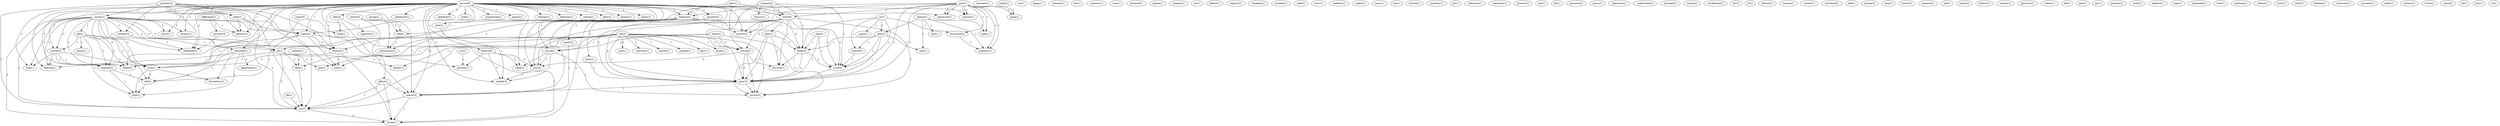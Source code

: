 digraph G {
  home [ label="home(3)" ];
  death [ label="death(2)" ];
  house [ label="house(2)" ];
  school [ label="school(6)" ];
  access [ label="access(2)" ];
  decrease [ label="decrease(1)" ];
  problem [ label="problem(3)" ];
  claim [ label="claim(1)" ];
  causes [ label="causes(1)" ];
  number [ label="number(2)" ];
  address [ label="address(3)" ];
  claim [ label="claim(1)" ];
  childhood [ label="childhood(3)" ];
  heart [ label="heart(4)" ];
  disease [ label="disease(7)" ];
  auto [ label="auto(1)" ];
  cancer [ label="cancer(3)" ];
  try [ label="try(3)" ];
  buddy [ label="buddy(1)" ];
  isn [ label="isn(1)" ];
  keeps [ label="keeps(1)" ];
  homicide [ label="homicide(2)" ];
  call [ label="call(2)" ];
  go [ label="go(1)" ];
  chronic [ label="chronic(1)" ];
  suicide [ label="suicide(2)" ];
  lung [ label="lung(1)" ];
  diabetes [ label="diabetes(2)" ];
  worry [ label="worry(1)" ];
  infection [ label="infection(1)" ];
  liver [ label="liver(2)" ];
  tell [ label="tell(3)" ];
  stroke [ label="stroke(1)" ];
  reminds [ label="reminds(1)" ];
  live [ label="live(1)" ];
  someone [ label="someone(1)" ];
  cause [ label="cause(5)" ];
  food [ label="food(2)" ];
  person [ label="person(9)" ];
  definition [ label="definition(1)" ];
  hold [ label="hold(1)" ];
  concentrate [ label="concentrate(1)" ];
  enemy [ label="enemy(1)" ];
  child [ label="child(2)" ];
  gunshot [ label="gunshot(3)" ];
  falls [ label="falls(2)" ];
  attempt [ label="attempt(1)" ];
  bedroom [ label="bedroom(1)" ];
  violence [ label="violence(5)" ];
  youth [ label="youth(6)" ];
  priority [ label="priority(1)" ];
  firearm [ label="firearm(6)" ];
  vehicle [ label="vehicle(1)" ];
  teach [ label="teach(2)" ];
  blew [ label="blew(1)" ];
  expressed [ label="expressed(1)" ];
  drawer [ label="drawer(1)" ];
  concern [ label="concern(1)" ];
  motor [ label="motor(1)" ];
  affect [ label="affect(2)" ];
  gun [ label="gun(15)" ];
  addresses [ label="addresses(1)" ];
  year [ label="year(3)" ];
  handle [ label="handle(3)" ];
  case [ label="case(1)" ];
  declared [ label="declared(1)" ];
  cphv [ label="cphv(2)" ];
  planet [ label="planet(1)" ];
  cdc [ label="cdc(3)" ];
  care [ label="care(1)" ];
  convince [ label="convince(1)" ];
  bother [ label="bother(1)" ];
  carried [ label="carried(1)" ];
  nothing [ label="nothing(1)" ];
  poll [ label="poll(1)" ];
  take [ label="take(1)" ];
  fact [ label="fact(1)" ];
  know [ label="know(1)" ];
  surgeon [ label="surgeon(1)" ];
  car [ label="car(1)" ];
  department [ label="department(1)" ];
  stop [ label="stop(1)" ];
  foundation [ label="foundation(3)" ];
  debate [ label="debate(1)" ];
  registry [ label="registry(1)" ];
  handgun [ label="handgun(1)" ];
  accident [ label="accident(1)" ];
  police [ label="police(1)" ];
  right [ label="right(1)" ];
  news [ label="news(1)" ];
  respond [ label="respond(3)" ];
  discuss [ label="discuss(1)" ];
  make [ label="make(4)" ];
  issue [ label="issue(5)" ];
  confirms [ label="confirms(1)" ];
  makes [ label="makes(1)" ];
  sense [ label="sense(1)" ];
  trip [ label="trip(1)" ];
  difference [ label="difference(2)" ];
  severity [ label="severity(2)" ];
  talk [ label="talk(1)" ];
  information [ label="information(1)" ];
  everett [ label="everett(1)" ];
  academy [ label="academy(1)" ];
  please [ label="please(2)" ];
  read [ label="read(1)" ];
  quit [ label="quit(1)" ];
  time [ label="time(2)" ];
  sentence [ label="sentence(1)" ];
  shit [ label="shit(1)" ];
  post [ label="post(1)" ];
  discussion [ label="discussion(3)" ];
  jump [ label="jump(1)" ];
  center [ label="center(3)" ];
  talk [ label="talk(2)" ];
  percent [ label="percent(1)" ];
  state [ label="state(1)" ];
  re [ label="re(1)" ];
  space [ label="space(1)" ];
  control [ label="control(3)" ];
  joy [ label="joy(1)" ];
  reference [ label="reference(1)" ];
  ingestion [ label="ingestion(1)" ];
  statement [ label="statement(1)" ];
  prevent [ label="prevent(1)" ];
  day [ label="day(1)" ];
  ucr [ label="ucr(2)" ];
  health [ label="health(2)" ];
  bill [ label="bill(1)" ];
  presence [ label="presence(2)" ];
  guess [ label="guess(1)" ];
  ignorance [ label="ignorance(1)" ];
  group [ label="group(2)" ];
  understand [ label="understand(1)" ];
  assumed [ label="assumed(1)" ];
  council [ label="council(1)" ];
  need [ label="need(1)" ];
  discover [ label="discover(1)" ];
  verification [ label="verification(2)" ];
  hiv [ label="hiv(1)" ];
  th [ label="th(1)" ];
  fashion [ label="fashion(1)" ];
  trauma [ label="trauma(1)" ];
  context [ label="context(1)" ];
  cleveland [ label="cleveland(2)" ];
  post [ label="post(1)" ];
  hell [ label="hell(1)" ];
  anyone [ label="anyone(2)" ];
  koop [ label="koop(1)" ];
  future [ label="future(1)" ];
  research [ label="research(1)" ];
  confuse [ label="confuse(1)" ];
  ask [ label="ask(1)" ];
  report [ label="report(2)" ];
  believe [ label="believe(1)" ];
  contact [ label="contact(1)" ];
  physicist [ label="physicist(1)" ];
  rodney [ label="rodney(1)" ];
  kill [ label="kill(1)" ];
  gmt [ label="gmt(1)" ];
  apr [ label="apr(1)" ];
  idea [ label="idea(2)" ];
  purpose [ label="purpose(1)" ];
  verify [ label="verify(1)" ];
  addition [ label="addition(1)" ];
  hope [ label="hope(1)" ];
  responded [ label="responded(1)" ];
  ratio [ label="ratio(1)" ];
  anything [ label="anything(1)" ];
  clinton [ label="clinton(1)" ];
  trust [ label="trust(1)" ];
  study [ label="study(1)" ];
  thinking [ label="thinking(1)" ];
  university [ label="university(1)" ];
  innuendo [ label="innuendo(1)" ];
  safety [ label="safety(1)" ];
  archive [ label="archive(1)" ];
  wrote [ label="wrote(1)" ];
  fbi [ label="fbi(1)" ];
  crime [ label="crime(2)" ];
  lot [ label="lot(1)" ];
  buy [ label="buy(1)" ];
  ve [ label="ve(2)" ];
  home -> death [ label="1" ];
  home -> house [ label="2" ];
  home -> school [ label="2" ];
  home -> access [ label="2" ];
  problem -> claim [ label="1" ];
  problem -> causes [ label="1" ];
  problem -> number [ label="1" ];
  problem -> address [ label="1" ];
  problem -> claim [ label="1" ];
  problem -> childhood [ label="1" ];
  problem -> heart [ label="1" ];
  problem -> disease [ label="1" ];
  problem -> auto [ label="1" ];
  problem -> cancer [ label="1" ];
  problem -> try [ label="1" ];
  claim -> address [ label="1" ];
  claim -> try [ label="1" ];
  causes -> number [ label="1" ];
  causes -> homicide [ label="2" ];
  causes -> call [ label="1" ];
  causes -> go [ label="1" ];
  causes -> chronic [ label="2" ];
  causes -> suicide [ label="3" ];
  causes -> lung [ label="2" ];
  causes -> diabetes [ label="2" ];
  causes -> death [ label="1" ];
  causes -> worry [ label="2" ];
  causes -> infection [ label="2" ];
  causes -> childhood [ label="2" ];
  causes -> heart [ label="2" ];
  causes -> disease [ label="2" ];
  causes -> liver [ label="2" ];
  causes -> tell [ label="1" ];
  causes -> cancer [ label="2" ];
  causes -> try [ label="2" ];
  causes -> stroke [ label="2" ];
  number -> childhood [ label="1" ];
  cause -> death [ label="1" ];
  cause -> food [ label="1" ];
  person -> definition [ label="1" ];
  person -> hold [ label="1" ];
  person -> concentrate [ label="1" ];
  person -> homicide [ label="1" ];
  person -> enemy [ label="1" ];
  person -> chronic [ label="1" ];
  person -> suicide [ label="1" ];
  person -> lung [ label="1" ];
  person -> child [ label="1" ];
  person -> gunshot [ label="1" ];
  person -> address [ label="1" ];
  person -> falls [ label="1" ];
  person -> attempt [ label="1" ];
  person -> bedroom [ label="1" ];
  person -> diabetes [ label="1" ];
  person -> violence [ label="1" ];
  person -> worry [ label="1" ];
  person -> youth [ label="1" ];
  person -> infection [ label="1" ];
  person -> childhood [ label="2" ];
  person -> priority [ label="1" ];
  person -> heart [ label="1" ];
  person -> house [ label="1" ];
  person -> firearm [ label="1" ];
  person -> vehicle [ label="1" ];
  person -> disease [ label="1" ];
  person -> teach [ label="1" ];
  person -> blew [ label="1" ];
  person -> expressed [ label="1" ];
  person -> drawer [ label="1" ];
  person -> concern [ label="1" ];
  person -> liver [ label="1" ];
  person -> motor [ label="1" ];
  person -> affect [ label="2" ];
  person -> gun [ label="2" ];
  person -> addresses [ label="1" ];
  person -> cancer [ label="1" ];
  person -> year [ label="2" ];
  person -> try [ label="1" ];
  person -> stroke [ label="1" ];
  person -> handle [ label="1" ];
  cphv -> youth [ label="1" ];
  cphv -> school [ label="1" ];
  cphv -> year [ label="1" ];
  cdc -> care [ label="1" ];
  cdc -> convince [ label="1" ];
  cdc -> go [ label="1" ];
  cdc -> bother [ label="1" ];
  cdc -> carried [ label="1" ];
  cdc -> nothing [ label="1" ];
  cdc -> poll [ label="1" ];
  cdc -> house [ label="1" ];
  cdc -> school [ label="2" ];
  cdc -> take [ label="1" ];
  cdc -> fact [ label="1" ];
  cdc -> know [ label="1" ];
  cdc -> gun [ label="1" ];
  cdc -> access [ label="1" ];
  cdc -> try [ label="1" ];
  homicide -> department [ label="1" ];
  homicide -> infection [ label="1" ];
  homicide -> tell [ label="1" ];
  homicide -> stop [ label="1" ];
  homicide -> foundation [ label="1" ];
  call -> go [ label="1" ];
  call -> suicide [ label="1" ];
  call -> diabetes [ label="1" ];
  call -> death [ label="1" ];
  call -> police [ label="1" ];
  call -> liver [ label="1" ];
  call -> stop [ label="1" ];
  respond -> discuss [ label="1" ];
  respond -> violence [ label="1" ];
  respond -> youth [ label="1" ];
  respond -> make [ label="1" ];
  respond -> issue [ label="1" ];
  respond -> gun [ label="1" ];
  go -> bother [ label="2" ];
  go -> death [ label="1" ];
  go -> poll [ label="2" ];
  go -> take [ label="2" ];
  go -> try [ label="2" ];
  difference -> severity [ label="1" ];
  difference -> address [ label="1" ];
  talk -> information [ label="1" ];
  please -> read [ label="1" ];
  please -> quit [ label="1" ];
  please -> time [ label="1" ];
  please -> sentence [ label="1" ];
  please -> shit [ label="1" ];
  suicide -> lung [ label="1" ];
  suicide -> diabetes [ label="1" ];
  suicide -> death [ label="1" ];
  suicide -> infection [ label="1" ];
  suicide -> liver [ label="1" ];
  post -> violence [ label="1" ];
  post -> read [ label="1" ];
  post -> discussion [ label="1" ];
  post -> youth [ label="1" ];
  post -> priority [ label="1" ];
  post -> sentence [ label="1" ];
  post -> jump [ label="1" ];
  post -> expressed [ label="1" ];
  post -> concern [ label="1" ];
  post -> gun [ label="1" ];
  center -> information [ label="1" ];
  center -> talk [ label="1" ];
  center -> percent [ label="1" ];
  severity -> childhood [ label="1" ];
  child -> handle [ label="1" ];
  gunshot -> state [ label="1" ];
  re -> space [ label="1" ];
  re -> discussion [ label="1" ];
  re -> time [ label="1" ];
  re -> control [ label="1" ];
  re -> make [ label="1" ];
  re -> issue [ label="1" ];
  claim -> try [ label="1" ];
  falls -> ingestion [ label="1" ];
  falls -> food [ label="1" ];
  diabetes -> tell [ label="1" ];
  diabetes -> stop [ label="1" ];
  ucr -> percent [ label="1" ];
  violence -> information [ label="1" ];
  violence -> talk [ label="1" ];
  violence -> priority [ label="1" ];
  violence -> heart [ label="1" ];
  violence -> disease [ label="1" ];
  violence -> auto [ label="1" ];
  violence -> make [ label="1" ];
  violence -> health [ label="1" ];
  violence -> issue [ label="1" ];
  violence -> cancer [ label="1" ];
  group -> talk [ label="1" ];
  discussion -> sentence [ label="1" ];
  youth -> priority [ label="1" ];
  youth -> school [ label="2" ];
  youth -> need [ label="1" ];
  youth -> make [ label="3" ];
  youth -> issue [ label="2" ];
  youth -> gun [ label="4" ];
  youth -> access [ label="1" ];
  youth -> year [ label="1" ];
  youth -> discover [ label="1" ];
  time -> control [ label="1" ];
  time -> shit [ label="1" ];
  time -> make [ label="1" ];
  time -> issue [ label="1" ];
  time -> gun [ label="1" ];
  post -> sentence [ label="1" ];
  post -> jump [ label="1" ];
  post -> expressed [ label="1" ];
  post -> concern [ label="1" ];
  post -> gun [ label="1" ];
  heart -> disease [ label="3" ];
  heart -> liver [ label="1" ];
  heart -> auto [ label="1" ];
  heart -> tell [ label="1" ];
  heart -> stroke [ label="1" ];
  control -> issue [ label="1" ];
  confuse -> take [ label="1" ];
  house -> teach [ label="1" ];
  house -> access [ label="1" ];
  house -> year [ label="1" ];
  house -> handle [ label="1" ];
  firearm -> teach [ label="2" ];
  firearm -> percent [ label="1" ];
  firearm -> year [ label="2" ];
  firearm -> handle [ label="2" ];
  school -> gun [ label="2" ];
  school -> access [ label="1" ];
  school -> year [ label="2" ];
  school -> discover [ label="1" ];
  take -> try [ label="1" ];
  disease -> liver [ label="3" ];
  disease -> auto [ label="1" ];
  disease -> stroke [ label="3" ];
  state -> gun [ label="1" ];
  idea -> make [ label="1" ];
  idea -> issue [ label="1" ];
  idea -> gun [ label="1" ];
  need -> make [ label="1" ];
  need -> gun [ label="1" ];
  need -> access [ label="1" ];
  need -> discover [ label="1" ];
  liver -> tell [ label="1" ];
  liver -> stop [ label="1" ];
  liver -> foundation [ label="1" ];
  tell -> stop [ label="1" ];
  make -> issue [ label="2" ];
  make -> gun [ label="2" ];
  make -> discover [ label="1" ];
  health -> cancer [ label="1" ];
  issue -> gun [ label="1" ];
  affect -> cancer [ label="1" ];
  affect -> try [ label="1" ];
  affect -> stroke [ label="1" ];
  gun -> access [ label="1" ];
  gun -> cancer [ label="1" ];
  cancer -> try [ label="1" ];
  cancer -> stroke [ label="1" ];
  year -> handle [ label="1" ];
  fbi -> try [ label="1" ];
  try -> stroke [ label="1" ];
}
